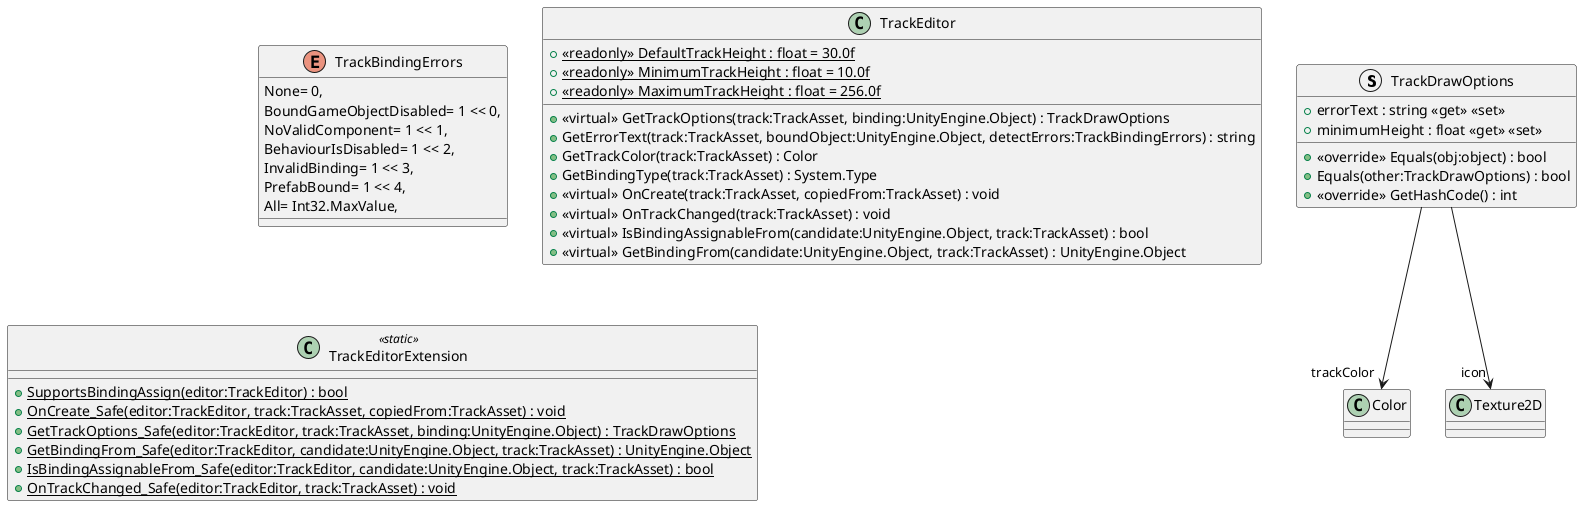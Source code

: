 @startuml
struct TrackDrawOptions {
    + errorText : string <<get>> <<set>>
    + minimumHeight : float <<get>> <<set>>
    + <<override>> Equals(obj:object) : bool
    + Equals(other:TrackDrawOptions) : bool
    + <<override>> GetHashCode() : int
}
enum TrackBindingErrors {
    None= 0,
    BoundGameObjectDisabled= 1 << 0,
    NoValidComponent= 1 << 1,
    BehaviourIsDisabled= 1 << 2,
    InvalidBinding= 1 << 3,
    PrefabBound= 1 << 4,
    All= Int32.MaxValue,
}
class TrackEditor {
    + {static} <<readonly>> DefaultTrackHeight : float = 30.0f
    + {static} <<readonly>> MinimumTrackHeight : float = 10.0f
    + {static} <<readonly>> MaximumTrackHeight : float = 256.0f
    + <<virtual>> GetTrackOptions(track:TrackAsset, binding:UnityEngine.Object) : TrackDrawOptions
    + GetErrorText(track:TrackAsset, boundObject:UnityEngine.Object, detectErrors:TrackBindingErrors) : string
    + GetTrackColor(track:TrackAsset) : Color
    + GetBindingType(track:TrackAsset) : System.Type
    + <<virtual>> OnCreate(track:TrackAsset, copiedFrom:TrackAsset) : void
    + <<virtual>> OnTrackChanged(track:TrackAsset) : void
    + <<virtual>> IsBindingAssignableFrom(candidate:UnityEngine.Object, track:TrackAsset) : bool
    + <<virtual>> GetBindingFrom(candidate:UnityEngine.Object, track:TrackAsset) : UnityEngine.Object
}
class TrackEditorExtension <<static>> {
    + {static} SupportsBindingAssign(editor:TrackEditor) : bool
    + {static} OnCreate_Safe(editor:TrackEditor, track:TrackAsset, copiedFrom:TrackAsset) : void
    + {static} GetTrackOptions_Safe(editor:TrackEditor, track:TrackAsset, binding:UnityEngine.Object) : TrackDrawOptions
    + {static} GetBindingFrom_Safe(editor:TrackEditor, candidate:UnityEngine.Object, track:TrackAsset) : UnityEngine.Object
    + {static} IsBindingAssignableFrom_Safe(editor:TrackEditor, candidate:UnityEngine.Object, track:TrackAsset) : bool
    + {static} OnTrackChanged_Safe(editor:TrackEditor, track:TrackAsset) : void
}
TrackDrawOptions --> "trackColor" Color
TrackDrawOptions --> "icon" Texture2D
@enduml
